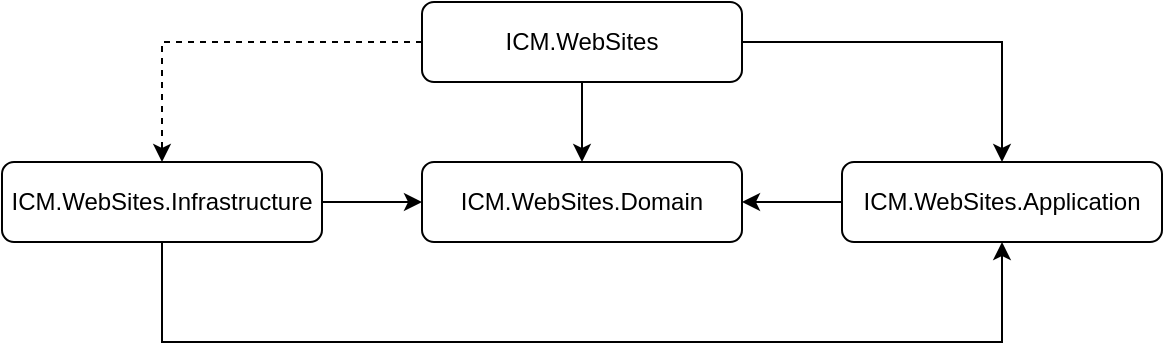 <mxfile version="21.2.9" type="device">
  <diagram name="Page-1" id="gXw7V6yeX56r2IxKVHyl">
    <mxGraphModel dx="1199" dy="630" grid="1" gridSize="10" guides="1" tooltips="1" connect="1" arrows="1" fold="1" page="1" pageScale="1" pageWidth="827" pageHeight="1169" math="0" shadow="0">
      <root>
        <mxCell id="0" />
        <mxCell id="1" parent="0" />
        <mxCell id="AuHLu5DAWzA9QYuiBLtz-7" style="edgeStyle=orthogonalEdgeStyle;rounded=0;orthogonalLoop=1;jettySize=auto;html=1;entryX=0.5;entryY=0;entryDx=0;entryDy=0;dashed=1;" edge="1" parent="1" source="1rMhWMOryr5HEqoQoXDy-3" target="AuHLu5DAWzA9QYuiBLtz-1">
          <mxGeometry relative="1" as="geometry" />
        </mxCell>
        <mxCell id="AuHLu5DAWzA9QYuiBLtz-9" style="edgeStyle=orthogonalEdgeStyle;rounded=0;orthogonalLoop=1;jettySize=auto;html=1;entryX=0.5;entryY=0;entryDx=0;entryDy=0;" edge="1" parent="1" source="1rMhWMOryr5HEqoQoXDy-3" target="AuHLu5DAWzA9QYuiBLtz-2">
          <mxGeometry relative="1" as="geometry" />
        </mxCell>
        <mxCell id="AuHLu5DAWzA9QYuiBLtz-10" style="edgeStyle=orthogonalEdgeStyle;rounded=0;orthogonalLoop=1;jettySize=auto;html=1;entryX=0.5;entryY=0;entryDx=0;entryDy=0;" edge="1" parent="1" source="1rMhWMOryr5HEqoQoXDy-3" target="AuHLu5DAWzA9QYuiBLtz-3">
          <mxGeometry relative="1" as="geometry" />
        </mxCell>
        <mxCell id="1rMhWMOryr5HEqoQoXDy-3" value="ICM.WebSites" style="rounded=1;whiteSpace=wrap;html=1;" parent="1" vertex="1">
          <mxGeometry x="250" y="40" width="160" height="40" as="geometry" />
        </mxCell>
        <mxCell id="AuHLu5DAWzA9QYuiBLtz-12" style="edgeStyle=orthogonalEdgeStyle;rounded=0;orthogonalLoop=1;jettySize=auto;html=1;entryX=0;entryY=0.5;entryDx=0;entryDy=0;" edge="1" parent="1" source="AuHLu5DAWzA9QYuiBLtz-1" target="AuHLu5DAWzA9QYuiBLtz-3">
          <mxGeometry relative="1" as="geometry" />
        </mxCell>
        <mxCell id="AuHLu5DAWzA9QYuiBLtz-13" style="edgeStyle=orthogonalEdgeStyle;rounded=0;orthogonalLoop=1;jettySize=auto;html=1;entryX=0.5;entryY=1;entryDx=0;entryDy=0;" edge="1" parent="1" source="AuHLu5DAWzA9QYuiBLtz-1" target="AuHLu5DAWzA9QYuiBLtz-2">
          <mxGeometry relative="1" as="geometry">
            <Array as="points">
              <mxPoint x="120" y="210" />
              <mxPoint x="540" y="210" />
            </Array>
          </mxGeometry>
        </mxCell>
        <mxCell id="AuHLu5DAWzA9QYuiBLtz-1" value="ICM.WebSites.Infrastructure" style="rounded=1;whiteSpace=wrap;html=1;" vertex="1" parent="1">
          <mxGeometry x="40" y="120" width="160" height="40" as="geometry" />
        </mxCell>
        <mxCell id="AuHLu5DAWzA9QYuiBLtz-11" style="edgeStyle=orthogonalEdgeStyle;rounded=0;orthogonalLoop=1;jettySize=auto;html=1;entryX=1;entryY=0.5;entryDx=0;entryDy=0;" edge="1" parent="1" source="AuHLu5DAWzA9QYuiBLtz-2" target="AuHLu5DAWzA9QYuiBLtz-3">
          <mxGeometry relative="1" as="geometry" />
        </mxCell>
        <mxCell id="AuHLu5DAWzA9QYuiBLtz-2" value="ICM.WebSites.Application" style="rounded=1;whiteSpace=wrap;html=1;" vertex="1" parent="1">
          <mxGeometry x="460" y="120" width="160" height="40" as="geometry" />
        </mxCell>
        <mxCell id="AuHLu5DAWzA9QYuiBLtz-3" value="ICM.WebSites.Domain" style="rounded=1;whiteSpace=wrap;html=1;" vertex="1" parent="1">
          <mxGeometry x="250" y="120" width="160" height="40" as="geometry" />
        </mxCell>
      </root>
    </mxGraphModel>
  </diagram>
</mxfile>
